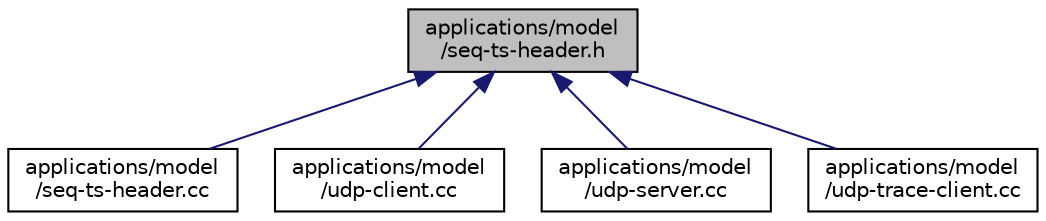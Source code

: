 digraph "applications/model/seq-ts-header.h"
{
  edge [fontname="Helvetica",fontsize="10",labelfontname="Helvetica",labelfontsize="10"];
  node [fontname="Helvetica",fontsize="10",shape=record];
  Node1 [label="applications/model\l/seq-ts-header.h",height=0.2,width=0.4,color="black", fillcolor="grey75", style="filled", fontcolor="black"];
  Node1 -> Node2 [dir="back",color="midnightblue",fontsize="10",style="solid"];
  Node2 [label="applications/model\l/seq-ts-header.cc",height=0.2,width=0.4,color="black", fillcolor="white", style="filled",URL="$d6/d2f/seq-ts-header_8cc.html"];
  Node1 -> Node3 [dir="back",color="midnightblue",fontsize="10",style="solid"];
  Node3 [label="applications/model\l/udp-client.cc",height=0.2,width=0.4,color="black", fillcolor="white", style="filled",URL="$d0/dcc/udp-client_8cc.html"];
  Node1 -> Node4 [dir="back",color="midnightblue",fontsize="10",style="solid"];
  Node4 [label="applications/model\l/udp-server.cc",height=0.2,width=0.4,color="black", fillcolor="white", style="filled",URL="$df/d1d/udp-server_8cc.html"];
  Node1 -> Node5 [dir="back",color="midnightblue",fontsize="10",style="solid"];
  Node5 [label="applications/model\l/udp-trace-client.cc",height=0.2,width=0.4,color="black", fillcolor="white", style="filled",URL="$d1/d8f/udp-trace-client_8cc.html"];
}

